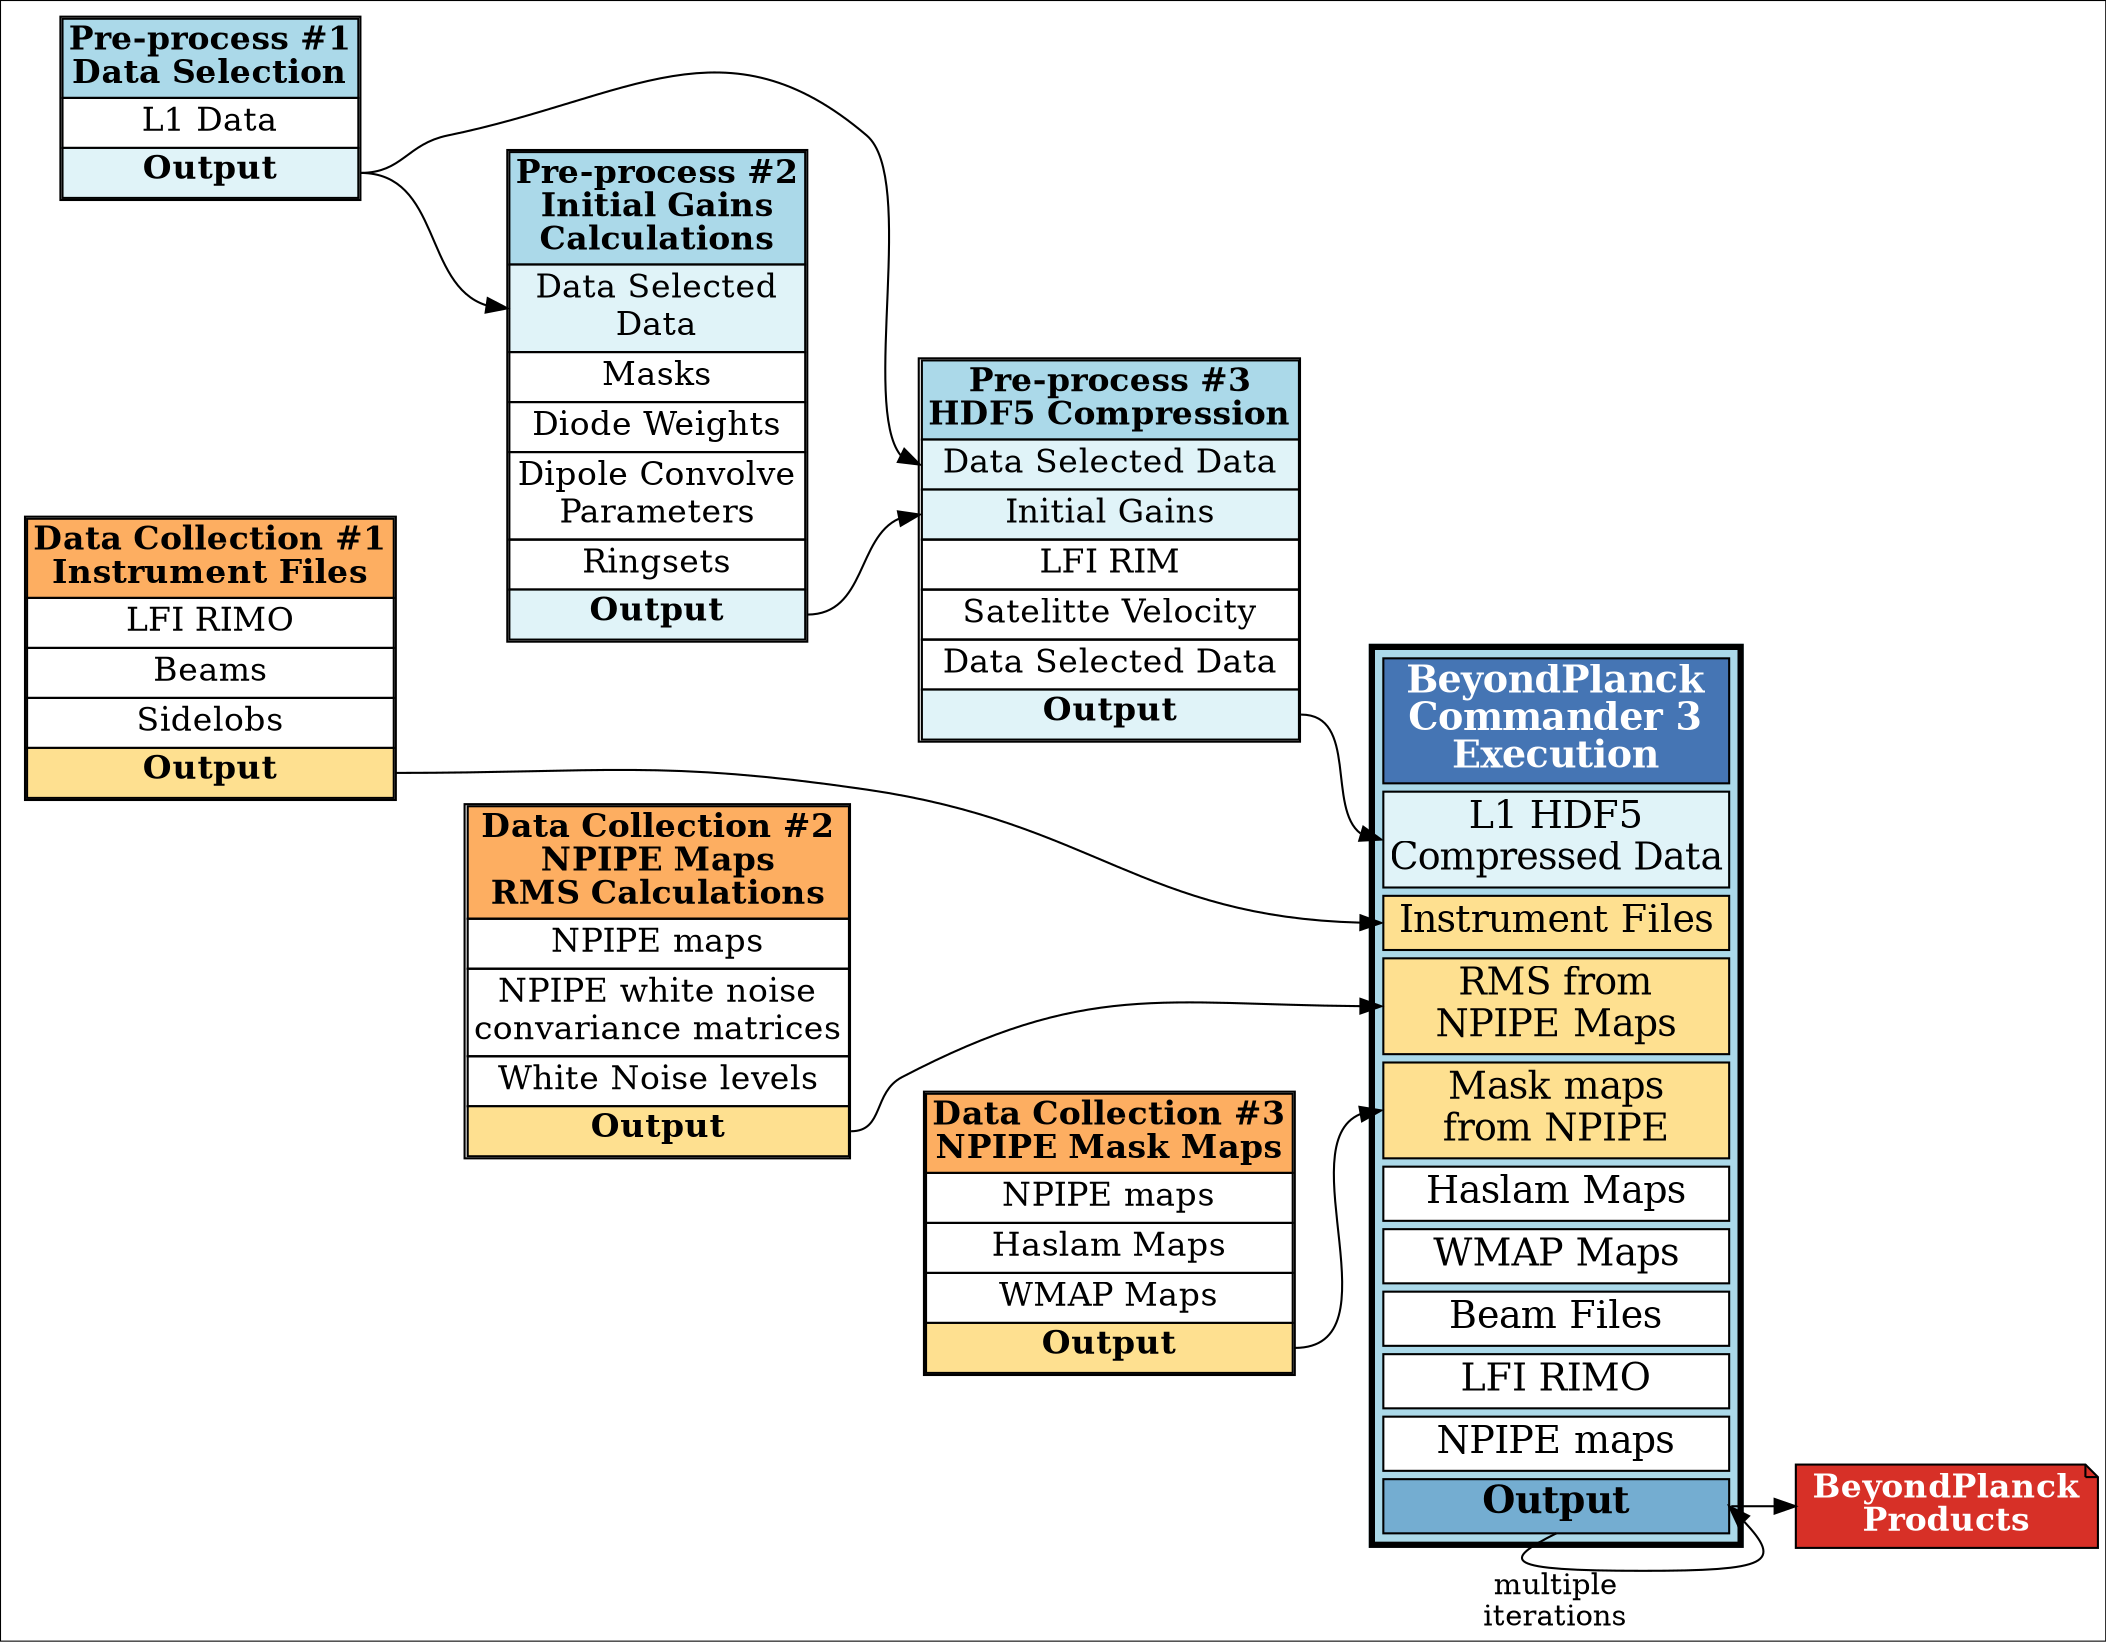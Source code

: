 
digraph g {
    graph [rankdir = "LR", nodesep="0.1", ranksep="0.", colorscheme="rdylbu6"];

    node [ fontsize = "16", shape = "record", nodesep="0", pad="6"];
    edge [];

    # graphviz colors: https://www.graphviz.org/doc/info/colors.html    

    # as is, instr does nothing, but you can add a stgX to see difference.
    {rank = same; stg1; pre01; }
    {rank = same; stg2; pre02; }

    #=== Preprocesss =====================================
    
        "pre01" [
        shape=none
        label = <<table border="" cellspacing="0">
                <tr><td border="1" bgcolor="/rdylbu11/4"><b>Data Collection #1<br/>Instrument Files</b></td></tr>
                <tr><td border="1">LFI RIMO</td></tr>
                <tr><td border="1">Beams</td></tr>
                <tr><td border="1">Sidelobs</td></tr>
                <tr><td port="out" border="1" bgcolor="/rdylbu11/5"><b>Output</b></td></tr>
                </table>>
        ];

        "pre02"  [ 
        shape=none
        label = <<table border="" cellspacing="0">
                <tr><td border="1" bgcolor="/rdylbu11/4"><b>Data Collection #2<br/>NPIPE Maps<br/>RMS Calculations</b></td></tr>
                <tr><td border="1">NPIPE maps</td></tr>
                <tr><td border="1">NPIPE white noise<br/>convariance matrices</td></tr>
                <tr><td border="1">White Noise levels</td></tr>
                <tr><td port="out" border="1" bgcolor="/rdylbu11/5"><b>Output</b></td></tr>
                </table>>
        ];

        "pre03"  [ 
        shape=none
        label = <<table border="" cellspacing="0">
                <tr><td border="1" bgcolor="/rdylbu11/4"><b>Data Collection #3<br/>NPIPE Mask Maps</b></td></tr>
                <tr><td border="1">NPIPE maps</td></tr>
                <tr><td border="1">Haslam Maps</td></tr>
                <tr><td border="1">WMAP Maps</td></tr>
                <tr><td port="out" border="1"  bgcolor="/rdylbu11/5"><b>Output</b></td></tr>
                </table>>
        ];

        "bp" [
        shape=none
        label = <<table border="3" cellspacing="4" bgcolor="/rdylbu11/8">
                <tr><td border="1" bgcolor="/rdylbu11/10"><font color="white"><b>BeyondPlanck<br/>Commander 3<br/>Execution</b></font></td></tr>
                <tr><td port="l1" border="1" bgcolor="/rdylbu11/7">L1 HDF5<br/>Compressed Data</td></tr>
                <tr><td port="instr" border="1" bgcolor="/rdylbu11/5">Instrument Files</td></tr>
                <tr><td port="rms" border="1" bgcolor="/rdylbu11/5">RMS from<br/>NPIPE Maps</td></tr>
                <tr><td port="masks" border="1" bgcolor="/rdylbu11/5">Mask maps<br/>from NPIPE</td></tr>
                <tr><td border="1" bgcolor="white">Haslam Maps</td></tr>
                <tr><td border="1" bgcolor="white">WMAP Maps</td></tr>
                <tr><td border="1" bgcolor="white">Beam Files</td></tr>
                <tr><td border="1" bgcolor="white">LFI RIMO</td></tr>
                <tr><td border="1" bgcolor="white">NPIPE maps</td></tr>
                <tr><td port="out" border="1"  bgcolor="/rdylbu11/9"><font color="black"><b>Output</b></font></td></tr>
                </table>>
                fontsize=18
        ];

        "stg3" [
        shape=none
        label = <<table border="" cellspacing="0">
                <tr><td border="1" bgcolor="/rdylbu11/8"><b>Pre-process #3<br/>HDF5 Compression</b></td></tr>
                <tr><td port="l1" border="1" bgcolor="/rdylbu11/7">Data Selected Data</td></tr>
                <tr><td port="gains" border="1" bgcolor="/rdylbu11/7">Initial Gains</td></tr>
                <tr><td border="1">LFI RIM</td></tr>
                <tr><td border="1">Satelitte Velocity</td></tr>
                <tr><td port="data" border="1">Data Selected Data</td></tr>
                <tr><td port="out" border="1" bgcolor="/rdylbu11/7"><b>Output</b></td></tr>
                </table>>
        ];


        "stg2" [
        shape=none
        label = <<table border="" cellspacing="0">
                <tr><td border="1" bgcolor="/rdylbu11/8"><b>Pre-process #2<br/>Initial Gains<br/>Calculations</b></td></tr>
                <tr><td port="data" border="1" bgcolor="/rdylbu11/7">Data Selected<br/>Data</td></tr>
                <tr><td border="1">Masks</td></tr>
                <tr><td border="1">Diode Weights</td></tr>
                <tr><td border="1">Dipole Convolve<br/>Parameters</td></tr>
                <tr><td border="1">Ringsets</td></tr>
                <tr><td port="out" border="1" bgcolor="/rdylbu11/7"><b>Output</b></td></tr>
                </table>>
        ];


        "stg1" [
        shape=none
        label = <<table border="" cellspacing="0">
                    <tr><td border="1" bgcolor="/rdylbu11/8"><b>Pre-process #1<br/>Data Selection</b></td></tr>
                    <tr><td port="l1" border="1" >L1 Data</td></tr>
                    <tr><td port="out" border="1" bgcolor="/rdylbu11/7"><b>Output</b></td></tr>
                </table>>
        ];


    pla_prods [ 
        shape="note"
        label=<<font color="white"><b>BeyondPlanck<br/>Products</b></font>> style=filled fillcolor="/rdylbu11/2" 
        ];




    #== Connections TO ======================================


        # to Preprocess 2
        stg1:out -> stg2:data
        #masks -> stg2:inp
        #diode -> stg2:inp
        #dipole -> stg2:inp
        #ringsets -> stg2:inp
        
        # to Preprocess 3
        stg2:out -> stg3:gains
        stg1:out -> stg3:l1

        # to Preprocess 4
        stg3:out -> bp:l1
        pre03:out -> bp:masks
        pre02:out -> bp:rms
        pre01:out -> bp:instr
        bp:out:s -> bp:out:e [label="multiple\niterations"]

        # to Products
        bp:out -> pla_prods

}


